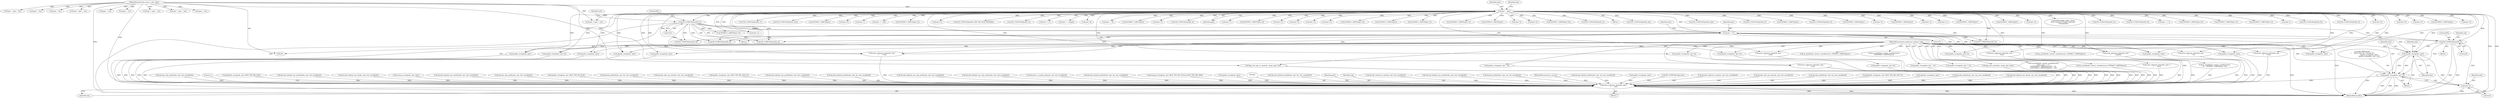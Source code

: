 digraph "0_tcpdump_d10a0f980fe8f9407ab1ffbd612641433ebe175e@pointer" {
"1002479" [label="(Call,ipaddr_string(ndo, tptr))"];
"1000126" [label="(MethodParameterIn,netdissect_options *ndo)"];
"1002468" [label="(Call,ND_TCHECK2(tptr[0], 8))"];
"1002436" [label="(Call,tptr +=5)"];
"1002408" [label="(Call,ND_TCHECK2(tptr[0], 5))"];
"1000142" [label="(Call,tptr = pptr)"];
"1000128" [label="(MethodParameterIn,const u_char *pptr)"];
"1002482" [label="(Call,ipaddr_string(ndo, tptr+4))"];
"1002909" [label="(Call,print_unknown_data(ndo, pptr, \"\n\t    \", len))"];
"1002484" [label="(Call,tptr+4)"];
"1002325" [label="(Call,tptr+6)"];
"1002358" [label="(Call,tptr+4)"];
"1001962" [label="(Call,decode_clnp_prefix(ndo, tptr, buf, sizeof(buf)))"];
"1002848" [label="(Call,EXTRACT_32BITS(tptr))"];
"1002915" [label="(Literal,1)"];
"1002237" [label="(Call,as_printf(ndo, astostr, sizeof(astostr),\n\t\t\t    EXTRACT_32BITS(tptr+2)))"];
"1000401" [label="(Call,as_printf(ndo, astostr, sizeof(astostr), EXTRACT_16BITS(tptr)))"];
"1000909" [label="(Call,ip6addr_string(ndo, tptr+BGP_VPN_RD_LEN))"];
"1002331" [label="(Call,tptr+6)"];
"1002570" [label="(Call,ND_TCHECK2(tptr[0], 3))"];
"1001073" [label="(Call,ND_TCHECK2(tptr[0], tlen))"];
"1002436" [label="(Call,tptr +=5)"];
"1000622" [label="(Call,EXTRACT_16BITS(tptr))"];
"1001786" [label="(Call,decode_labeled_vpn_prefix4(ndo, tptr, buf, sizeof(buf)))"];
"1001930" [label="(Call,decode_labeled_vpn_l2(ndo, tptr, buf, sizeof(buf)))"];
"1000977" [label="(Call,isonsap_string(ndo, tptr, tlen))"];
"1002525" [label="(Call,ND_TCHECK2(tptr[0], 8))"];
"1001262" [label="(Call,decode_labeled_vpn_prefix4(ndo, tptr, buf, sizeof(buf)))"];
"1001615" [label="(Call,print_unknown_data(ndo, tptr, \"\n\t    \", tlen))"];
"1002447" [label="(Call,ND_TCHECK2(tptr[0], 8))"];
"1002415" [label="(Identifier,ndo)"];
"1001534" [label="(Call,decode_clnp_prefix(ndo, tptr, buf, sizeof(buf)))"];
"1000128" [label="(MethodParameterIn,const u_char *pptr)"];
"1002247" [label="(Call,tptr+6)"];
"1002582" [label="(Call,tptr+1)"];
"1002904" [label="(Block,)"];
"1001623" [label="(Call,tptr = pptr + len)"];
"1000815" [label="(Call,ipaddr_string(ndo, tptr+BGP_VPN_RD_LEN))"];
"1001097" [label="(Call,tptr += tlen)"];
"1002536" [label="(Call,ipaddr_string(ndo, tptr))"];
"1001625" [label="(Call,pptr + len)"];
"1002480" [label="(Identifier,ndo)"];
"1001169" [label="(Call,pptr + len)"];
"1001706" [label="(Call,decode_prefix4(ndo, tptr, len, buf, sizeof(buf)))"];
"1002368" [label="(Call,EXTRACT_16BITS(tptr+2))"];
"1002431" [label="(Call,EXTRACT_24BITS(tptr+2))"];
"1002026" [label="(Call,decode_mdt_vpn_nlri(ndo, tptr, buf, sizeof(buf)))"];
"1002243" [label="(Call,tptr+2)"];
"1001640" [label="(Call,ND_TCHECK2(tptr[0], BGP_MP_NLRI_MINSIZE))"];
"1001691" [label="(Call,tptr < pptr + len)"];
"1001038" [label="(Call,ipaddr_string(ndo, tptr+BGP_VPN_RD_LEN+4))"];
"1000615" [label="(Call,ND_TCHECK2(tptr[0], 3))"];
"1001470" [label="(Call,decode_labeled_vpn_prefix6(ndo, tptr, buf, sizeof(buf)))"];
"1000542" [label="(Call,tptr +=4)"];
"1000206" [label="(Call,tptr < pptr + len)"];
"1002640" [label="(Call,tptr += length)"];
"1002485" [label="(Identifier,tptr)"];
"1002205" [label="(Call,tptr+4)"];
"1001746" [label="(Call,decode_labeled_prefix4(ndo, tptr, len, buf, sizeof(buf)))"];
"1002203" [label="(Call,ipaddr_string(ndo, tptr+4))"];
"1002412" [label="(Literal,5)"];
"1002387" [label="(Call,tptr +=8)"];
"1000461" [label="(Call,EXTRACT_32BITS(tptr))"];
"1002354" [label="(Call,tptr+3)"];
"1000421" [label="(Call,as_printf(ndo, astostr, sizeof(astostr),\n\t\t\tEXTRACT_32BITS(tptr)))"];
"1000587" [label="(Call,ND_TCHECK2(tptr[0], 4))"];
"1000144" [label="(Identifier,pptr)"];
"1002315" [label="(Call,tptr+7)"];
"1002357" [label="(Call,EXTRACT_16BITS(tptr+4))"];
"1002369" [label="(Call,tptr+2)"];
"1001994" [label="(Call,decode_labeled_vpn_clnp_prefix(ndo, tptr, buf, sizeof(buf)))"];
"1001566" [label="(Call,decode_labeled_vpn_clnp_prefix(ndo, tptr, buf, sizeof(buf)))"];
"1002349" [label="(Call,tptr+2)"];
"1000428" [label="(Call,ipaddr_string(ndo, tptr + 4))"];
"1002484" [label="(Call,tptr+4)"];
"1002482" [label="(Call,ipaddr_string(ndo, tptr+4))"];
"1002440" [label="(Identifier,tlen)"];
"1002257" [label="(Call,tptr+2)"];
"1002286" [label="(Call,tptr+2)"];
"1000200" [label="(Call,bgp_attr_get_as_size(ndo, atype, pptr, len))"];
"1002199" [label="(Call,EXTRACT_32BITS(tptr+4))"];
"1001294" [label="(Call,decode_rt_routing_info(ndo, tptr, buf, sizeof(buf)))"];
"1000493" [label="(Call,EXTRACT_32BITS(tptr))"];
"1002256" [label="(Call,EXTRACT_32BITS(tptr+2))"];
"1001693" [label="(Call,pptr + len)"];
"1001430" [label="(Call,decode_labeled_prefix6(ndo, tptr, len, buf, sizeof(buf)))"];
"1001018" [label="(Call,isonsap_string(ndo, tptr+BGP_VPN_RD_LEN,tlen-BGP_VPN_RD_LEN))"];
"1002219" [label="(Call,ipaddr_string(ndo, tptr+2))"];
"1002461" [label="(Call,ipaddr_string(ndo, tptr+4))"];
"1002581" [label="(Call,EXTRACT_16BITS(tptr+1))"];
"1002516" [label="(Call,ipaddr_string(ndo, tptr))"];
"1002475" [label="(Identifier,ndo)"];
"1000682" [label="(Call,print_unknown_data(ndo, tptr, \"\n\t    \", tlen))"];
"1000357" [label="(Call,EXTRACT_32BITS(tptr))"];
"1002195" [label="(Call,tptr+2)"];
"1000143" [label="(Identifier,tptr)"];
"1002225" [label="(Call,tptr+6)"];
"1002469" [label="(Call,tptr[0])"];
"1002246" [label="(Call,EXTRACT_16BITS(tptr+6))"];
"1000126" [label="(MethodParameterIn,netdissect_options *ndo)"];
"1002472" [label="(Literal,8)"];
"1002151" [label="(Call,ND_TCHECK2(tptr[0], 2))"];
"1000130" [label="(Block,)"];
"1002473" [label="(Call,ND_PRINT((ndo, \"\n\t      Root-Node %s, P-Group %s\",\n                           ipaddr_string(ndo, tptr),\n                           ipaddr_string(ndo, tptr+4))))"];
"1000385" [label="(Call,ND_TCHECK2(tptr[0], len))"];
"1000142" [label="(Call,tptr = pptr)"];
"1000767" [label="(Call,ipaddr_string(ndo, tptr))"];
"1000463" [label="(Call,ipaddr_string(ndo, tptr + 4))"];
"1002298" [label="(Call,ipaddr_string(ndo, tptr+2))"];
"1002912" [label="(Literal,\"\n\t    \")"];
"1002486" [label="(Literal,4)"];
"1000663" [label="(Call,ND_TCHECK2(tptr[0], tlen))"];
"1002648" [label="(Call,ND_TCHECK2(tptr[0], 4))"];
"1002158" [label="(Call,EXTRACT_16BITS(tptr))"];
"1000486" [label="(Call,ND_TCHECK2(tptr[0], 4))"];
"1002392" [label="(Block,)"];
"1002489" [label="(Call,ND_TCHECK2(tptr[0], 4))"];
"1001858" [label="(Call,decode_labeled_prefix6(ndo, tptr, len, buf, sizeof(buf)))"];
"1000426" [label="(Call,EXTRACT_32BITS(tptr))"];
"1002911" [label="(Identifier,pptr)"];
"1002910" [label="(Identifier,ndo)"];
"1001326" [label="(Call,decode_multicast_vpn(ndo, tptr, buf, sizeof(buf)))"];
"1001898" [label="(Call,decode_labeled_vpn_prefix6(ndo, tptr, buf, sizeof(buf)))"];
"1002200" [label="(Call,tptr+4)"];
"1001390" [label="(Call,decode_prefix6(ndo, tptr, len, buf, sizeof(buf)))"];
"1000129" [label="(MethodParameterIn,u_int len)"];
"1000408" [label="(Call,ipaddr_string(ndo, tptr + 2))"];
"1001092" [label="(Call,print_unknown_data(ndo, tptr, \"\n\t    \", tlen))"];
"1000208" [label="(Call,pptr + len)"];
"1002409" [label="(Call,tptr[0])"];
"1002479" [label="(Call,ipaddr_string(ndo, tptr))"];
"1000406" [label="(Call,EXTRACT_16BITS(tptr))"];
"1002221" [label="(Call,tptr+2)"];
"1001222" [label="(Call,decode_labeled_prefix4(ndo, tptr, len, buf, sizeof(buf)))"];
"1002913" [label="(Identifier,len)"];
"1002505" [label="(Call,ND_TCHECK2(tptr[0], 8))"];
"1000955" [label="(Call,ipaddr_string(ndo, tptr))"];
"1002800" [label="(Call,bgp_attr_print(ndo, atype, tptr, alen))"];
"1002398" [label="(Call,tptr+1)"];
"1002905" [label="(Call,ND_TCHECK2(*pptr,len))"];
"1002668" [label="(Call,EXTRACT_32BITS(tptr))"];
"1002058" [label="(Call,decode_multicast_vpn(ndo, tptr, buf, sizeof(buf)))"];
"1000146" [label="(Identifier,tlen)"];
"1002635" [label="(Call,print_unknown_data(ndo, tptr,\"\n\t      \", length))"];
"1002909" [label="(Call,print_unknown_data(ndo, pptr, \"\n\t    \", len))"];
"1002890" [label="(Call,print_unknown_data(ndo, pptr, \"\n\t    \", len))"];
"1002499" [label="(Call,ipaddr_string(ndo, tptr))"];
"1001647" [label="(Call,EXTRACT_16BITS(tptr))"];
"1000456" [label="(Call,as_printf(ndo, astostr, sizeof(astostr), EXTRACT_32BITS(tptr)))"];
"1002300" [label="(Call,tptr+2)"];
"1002481" [label="(Identifier,tptr)"];
"1002919" [label="(MethodReturn,RET)"];
"1002408" [label="(Call,ND_TCHECK2(tptr[0], 5))"];
"1000170" [label="(Call,tok2str(bgp_origin_values,\n\t\t\t\t\t\t\"Unknown Origin Typecode\",\n\t\t\t\t\t\ttptr[0]))"];
"1001358" [label="(Call,decode_mdt_vpn_nlri(ndo, tptr, buf, sizeof(buf)))"];
"1002432" [label="(Call,tptr+2)"];
"1002552" [label="(Call,print_unknown_data(ndo, tptr, \"\n\t      \", tlen))"];
"1000347" [label="(Call,ND_TCHECK2(tptr[0], 4))"];
"1000557" [label="(Call,ND_TCHECK2(tptr[0], 4))"];
"1001167" [label="(Call,tptr < pptr + len)"];
"1002468" [label="(Call,ND_TCHECK2(tptr[0], 8))"];
"1002483" [label="(Identifier,ndo)"];
"1002585" [label="(Call,tptr += 3)"];
"1002224" [label="(Call,EXTRACT_16BITS(tptr+6))"];
"1000258" [label="(Call,as_printf(ndo, astostr, sizeof(astostr),\n\t\t\t\tas_size == 2 ?\n\t\t\t\tEXTRACT_16BITS(&tptr[2 + i]) :\n\t\t\t\tEXTRACT_32BITS(&tptr[2 + i])))"];
"1002378" [label="(Call,print_unknown_data(ndo, tptr, \"\n\t      \", 8))"];
"1002242" [label="(Call,EXTRACT_32BITS(tptr+2))"];
"1002119" [label="(Call,tptr = pptr + len)"];
"1002444" [label="(Block,)"];
"1002194" [label="(Call,EXTRACT_16BITS(tptr+2))"];
"1000598" [label="(Call,ipaddr_string(ndo, tptr))"];
"1002663" [label="(Call,as_printf(ndo, astostr, sizeof(astostr), EXTRACT_32BITS(tptr)))"];
"1002091" [label="(Call,tptr-3)"];
"1000445" [label="(Call,ND_TCHECK2(tptr[0], 8))"];
"1002458" [label="(Call,ipaddr_string(ndo, tptr))"];
"1002437" [label="(Identifier,tptr)"];
"1002478" [label="(Block,)"];
"1000321" [label="(Call,ND_TCHECK2(tptr[0], 4))"];
"1001818" [label="(Call,decode_prefix6(ndo, tptr, len, buf, sizeof(buf)))"];
"1001058" [label="(Call,ip6addr_string(ndo, tptr+BGP_VPN_RD_LEN+3))"];
"1002438" [label="(Literal,5)"];
"1000331" [label="(Call,ipaddr_string(ndo, tptr))"];
"1000861" [label="(Call,ip6addr_string(ndo, tptr))"];
"1000567" [label="(Call,ipaddr_string(ndo, tptr))"];
"1001182" [label="(Call,decode_prefix4(ndo, tptr, len, buf, sizeof(buf)))"];
"1002121" [label="(Call,pptr + len)"];
"1002109" [label="(Call,print_unknown_data(ndo, tptr-3, \"\n\t    \", tlen))"];
"1002308" [label="(Call,tptr+6)"];
"1002284" [label="(Call,ipaddr_string(ndo, tptr+2))"];
"1001502" [label="(Call,decode_labeled_vpn_l2(ndo, tptr, buf, sizeof(buf)))"];
"1002479" -> "1002478"  [label="AST: "];
"1002479" -> "1002481"  [label="CFG: "];
"1002480" -> "1002479"  [label="AST: "];
"1002481" -> "1002479"  [label="AST: "];
"1002483" -> "1002479"  [label="CFG: "];
"1002479" -> "1002919"  [label="DDG: "];
"1000126" -> "1002479"  [label="DDG: "];
"1002468" -> "1002479"  [label="DDG: "];
"1000142" -> "1002479"  [label="DDG: "];
"1002436" -> "1002479"  [label="DDG: "];
"1002479" -> "1002482"  [label="DDG: "];
"1002479" -> "1002482"  [label="DDG: "];
"1002479" -> "1002484"  [label="DDG: "];
"1000126" -> "1000125"  [label="AST: "];
"1000126" -> "1002919"  [label="DDG: "];
"1000126" -> "1000200"  [label="DDG: "];
"1000126" -> "1000258"  [label="DDG: "];
"1000126" -> "1000331"  [label="DDG: "];
"1000126" -> "1000401"  [label="DDG: "];
"1000126" -> "1000408"  [label="DDG: "];
"1000126" -> "1000421"  [label="DDG: "];
"1000126" -> "1000428"  [label="DDG: "];
"1000126" -> "1000456"  [label="DDG: "];
"1000126" -> "1000463"  [label="DDG: "];
"1000126" -> "1000567"  [label="DDG: "];
"1000126" -> "1000598"  [label="DDG: "];
"1000126" -> "1000682"  [label="DDG: "];
"1000126" -> "1001092"  [label="DDG: "];
"1000126" -> "1001615"  [label="DDG: "];
"1000126" -> "1002109"  [label="DDG: "];
"1000126" -> "1002203"  [label="DDG: "];
"1000126" -> "1002219"  [label="DDG: "];
"1000126" -> "1002237"  [label="DDG: "];
"1000126" -> "1002284"  [label="DDG: "];
"1000126" -> "1002298"  [label="DDG: "];
"1000126" -> "1002378"  [label="DDG: "];
"1000126" -> "1002458"  [label="DDG: "];
"1000126" -> "1002461"  [label="DDG: "];
"1000126" -> "1002482"  [label="DDG: "];
"1000126" -> "1002499"  [label="DDG: "];
"1000126" -> "1002516"  [label="DDG: "];
"1000126" -> "1002536"  [label="DDG: "];
"1000126" -> "1002552"  [label="DDG: "];
"1000126" -> "1002635"  [label="DDG: "];
"1000126" -> "1002663"  [label="DDG: "];
"1000126" -> "1002800"  [label="DDG: "];
"1000126" -> "1002890"  [label="DDG: "];
"1000126" -> "1002909"  [label="DDG: "];
"1002468" -> "1002444"  [label="AST: "];
"1002468" -> "1002472"  [label="CFG: "];
"1002469" -> "1002468"  [label="AST: "];
"1002472" -> "1002468"  [label="AST: "];
"1002475" -> "1002468"  [label="CFG: "];
"1002468" -> "1002919"  [label="DDG: "];
"1002468" -> "1002919"  [label="DDG: "];
"1002436" -> "1002468"  [label="DDG: "];
"1000142" -> "1002468"  [label="DDG: "];
"1002408" -> "1002468"  [label="DDG: "];
"1002468" -> "1002482"  [label="DDG: "];
"1002468" -> "1002484"  [label="DDG: "];
"1002436" -> "1002392"  [label="AST: "];
"1002436" -> "1002438"  [label="CFG: "];
"1002437" -> "1002436"  [label="AST: "];
"1002438" -> "1002436"  [label="AST: "];
"1002440" -> "1002436"  [label="CFG: "];
"1002436" -> "1002919"  [label="DDG: "];
"1002408" -> "1002436"  [label="DDG: "];
"1000142" -> "1002436"  [label="DDG: "];
"1002436" -> "1002447"  [label="DDG: "];
"1002436" -> "1002458"  [label="DDG: "];
"1002436" -> "1002489"  [label="DDG: "];
"1002436" -> "1002499"  [label="DDG: "];
"1002436" -> "1002505"  [label="DDG: "];
"1002436" -> "1002516"  [label="DDG: "];
"1002436" -> "1002525"  [label="DDG: "];
"1002436" -> "1002536"  [label="DDG: "];
"1002436" -> "1002552"  [label="DDG: "];
"1002408" -> "1002392"  [label="AST: "];
"1002408" -> "1002412"  [label="CFG: "];
"1002409" -> "1002408"  [label="AST: "];
"1002412" -> "1002408"  [label="AST: "];
"1002415" -> "1002408"  [label="CFG: "];
"1002408" -> "1002919"  [label="DDG: "];
"1002408" -> "1002919"  [label="DDG: "];
"1000142" -> "1002408"  [label="DDG: "];
"1002408" -> "1002431"  [label="DDG: "];
"1002408" -> "1002432"  [label="DDG: "];
"1002408" -> "1002447"  [label="DDG: "];
"1002408" -> "1002489"  [label="DDG: "];
"1002408" -> "1002505"  [label="DDG: "];
"1002408" -> "1002525"  [label="DDG: "];
"1002408" -> "1002552"  [label="DDG: "];
"1000142" -> "1000130"  [label="AST: "];
"1000142" -> "1000144"  [label="CFG: "];
"1000143" -> "1000142"  [label="AST: "];
"1000144" -> "1000142"  [label="AST: "];
"1000146" -> "1000142"  [label="CFG: "];
"1000142" -> "1002919"  [label="DDG: "];
"1000142" -> "1002919"  [label="DDG: "];
"1000128" -> "1000142"  [label="DDG: "];
"1000142" -> "1000170"  [label="DDG: "];
"1000142" -> "1000206"  [label="DDG: "];
"1000142" -> "1000321"  [label="DDG: "];
"1000142" -> "1000331"  [label="DDG: "];
"1000142" -> "1000347"  [label="DDG: "];
"1000142" -> "1000357"  [label="DDG: "];
"1000142" -> "1000385"  [label="DDG: "];
"1000142" -> "1000406"  [label="DDG: "];
"1000142" -> "1000426"  [label="DDG: "];
"1000142" -> "1000445"  [label="DDG: "];
"1000142" -> "1000461"  [label="DDG: "];
"1000142" -> "1000486"  [label="DDG: "];
"1000142" -> "1000493"  [label="DDG: "];
"1000142" -> "1000542"  [label="DDG: "];
"1000142" -> "1000557"  [label="DDG: "];
"1000142" -> "1000567"  [label="DDG: "];
"1000142" -> "1000587"  [label="DDG: "];
"1000142" -> "1000598"  [label="DDG: "];
"1000142" -> "1000615"  [label="DDG: "];
"1000142" -> "1000622"  [label="DDG: "];
"1000142" -> "1000663"  [label="DDG: "];
"1000142" -> "1000682"  [label="DDG: "];
"1000142" -> "1001073"  [label="DDG: "];
"1000142" -> "1001092"  [label="DDG: "];
"1000142" -> "1001097"  [label="DDG: "];
"1000142" -> "1001615"  [label="DDG: "];
"1000142" -> "1001640"  [label="DDG: "];
"1000142" -> "1001647"  [label="DDG: "];
"1000142" -> "1002091"  [label="DDG: "];
"1000142" -> "1002151"  [label="DDG: "];
"1000142" -> "1002158"  [label="DDG: "];
"1000142" -> "1002194"  [label="DDG: "];
"1000142" -> "1002195"  [label="DDG: "];
"1000142" -> "1002199"  [label="DDG: "];
"1000142" -> "1002200"  [label="DDG: "];
"1000142" -> "1002203"  [label="DDG: "];
"1000142" -> "1002205"  [label="DDG: "];
"1000142" -> "1002219"  [label="DDG: "];
"1000142" -> "1002221"  [label="DDG: "];
"1000142" -> "1002224"  [label="DDG: "];
"1000142" -> "1002225"  [label="DDG: "];
"1000142" -> "1002242"  [label="DDG: "];
"1000142" -> "1002243"  [label="DDG: "];
"1000142" -> "1002246"  [label="DDG: "];
"1000142" -> "1002247"  [label="DDG: "];
"1000142" -> "1002256"  [label="DDG: "];
"1000142" -> "1002257"  [label="DDG: "];
"1000142" -> "1002284"  [label="DDG: "];
"1000142" -> "1002286"  [label="DDG: "];
"1000142" -> "1002298"  [label="DDG: "];
"1000142" -> "1002300"  [label="DDG: "];
"1000142" -> "1002308"  [label="DDG: "];
"1000142" -> "1002315"  [label="DDG: "];
"1000142" -> "1002325"  [label="DDG: "];
"1000142" -> "1002331"  [label="DDG: "];
"1000142" -> "1002349"  [label="DDG: "];
"1000142" -> "1002354"  [label="DDG: "];
"1000142" -> "1002357"  [label="DDG: "];
"1000142" -> "1002358"  [label="DDG: "];
"1000142" -> "1002368"  [label="DDG: "];
"1000142" -> "1002369"  [label="DDG: "];
"1000142" -> "1002378"  [label="DDG: "];
"1000142" -> "1002387"  [label="DDG: "];
"1000142" -> "1002398"  [label="DDG: "];
"1000142" -> "1002431"  [label="DDG: "];
"1000142" -> "1002432"  [label="DDG: "];
"1000142" -> "1002447"  [label="DDG: "];
"1000142" -> "1002458"  [label="DDG: "];
"1000142" -> "1002489"  [label="DDG: "];
"1000142" -> "1002499"  [label="DDG: "];
"1000142" -> "1002505"  [label="DDG: "];
"1000142" -> "1002516"  [label="DDG: "];
"1000142" -> "1002525"  [label="DDG: "];
"1000142" -> "1002536"  [label="DDG: "];
"1000142" -> "1002552"  [label="DDG: "];
"1000142" -> "1002570"  [label="DDG: "];
"1000142" -> "1002581"  [label="DDG: "];
"1000142" -> "1002582"  [label="DDG: "];
"1000142" -> "1002585"  [label="DDG: "];
"1000142" -> "1002635"  [label="DDG: "];
"1000142" -> "1002640"  [label="DDG: "];
"1000142" -> "1002648"  [label="DDG: "];
"1000142" -> "1002668"  [label="DDG: "];
"1000142" -> "1002848"  [label="DDG: "];
"1000128" -> "1000125"  [label="AST: "];
"1000128" -> "1002919"  [label="DDG: "];
"1000128" -> "1000200"  [label="DDG: "];
"1000128" -> "1000206"  [label="DDG: "];
"1000128" -> "1000208"  [label="DDG: "];
"1000128" -> "1001167"  [label="DDG: "];
"1000128" -> "1001169"  [label="DDG: "];
"1000128" -> "1001623"  [label="DDG: "];
"1000128" -> "1001625"  [label="DDG: "];
"1000128" -> "1001691"  [label="DDG: "];
"1000128" -> "1001693"  [label="DDG: "];
"1000128" -> "1002119"  [label="DDG: "];
"1000128" -> "1002121"  [label="DDG: "];
"1000128" -> "1002890"  [label="DDG: "];
"1000128" -> "1002909"  [label="DDG: "];
"1002482" -> "1002478"  [label="AST: "];
"1002482" -> "1002484"  [label="CFG: "];
"1002483" -> "1002482"  [label="AST: "];
"1002484" -> "1002482"  [label="AST: "];
"1002473" -> "1002482"  [label="CFG: "];
"1002482" -> "1002919"  [label="DDG: "];
"1002482" -> "1002919"  [label="DDG: "];
"1002482" -> "1002919"  [label="DDG: "];
"1002482" -> "1002909"  [label="DDG: "];
"1002909" -> "1002904"  [label="AST: "];
"1002909" -> "1002913"  [label="CFG: "];
"1002910" -> "1002909"  [label="AST: "];
"1002911" -> "1002909"  [label="AST: "];
"1002912" -> "1002909"  [label="AST: "];
"1002913" -> "1002909"  [label="AST: "];
"1002915" -> "1002909"  [label="CFG: "];
"1002909" -> "1002919"  [label="DDG: "];
"1002909" -> "1002919"  [label="DDG: "];
"1002909" -> "1002919"  [label="DDG: "];
"1002909" -> "1002919"  [label="DDG: "];
"1000682" -> "1002909"  [label="DDG: "];
"1002058" -> "1002909"  [label="DDG: "];
"1001018" -> "1002909"  [label="DDG: "];
"1001706" -> "1002909"  [label="DDG: "];
"1002026" -> "1002909"  [label="DDG: "];
"1001470" -> "1002909"  [label="DDG: "];
"1002552" -> "1002909"  [label="DDG: "];
"1001390" -> "1002909"  [label="DDG: "];
"1000861" -> "1002909"  [label="DDG: "];
"1002890" -> "1002909"  [label="DDG: "];
"1002890" -> "1002909"  [label="DDG: "];
"1000258" -> "1002909"  [label="DDG: "];
"1001294" -> "1002909"  [label="DDG: "];
"1002461" -> "1002909"  [label="DDG: "];
"1001566" -> "1002909"  [label="DDG: "];
"1001222" -> "1002909"  [label="DDG: "];
"1000815" -> "1002909"  [label="DDG: "];
"1001858" -> "1002909"  [label="DDG: "];
"1001818" -> "1002909"  [label="DDG: "];
"1000200" -> "1002909"  [label="DDG: "];
"1000200" -> "1002909"  [label="DDG: "];
"1000598" -> "1002909"  [label="DDG: "];
"1001746" -> "1002909"  [label="DDG: "];
"1002284" -> "1002909"  [label="DDG: "];
"1001534" -> "1002909"  [label="DDG: "];
"1000567" -> "1002909"  [label="DDG: "];
"1001962" -> "1002909"  [label="DDG: "];
"1002219" -> "1002909"  [label="DDG: "];
"1000408" -> "1002909"  [label="DDG: "];
"1002663" -> "1002909"  [label="DDG: "];
"1002635" -> "1002909"  [label="DDG: "];
"1001358" -> "1002909"  [label="DDG: "];
"1001786" -> "1002909"  [label="DDG: "];
"1002203" -> "1002909"  [label="DDG: "];
"1001262" -> "1002909"  [label="DDG: "];
"1000331" -> "1002909"  [label="DDG: "];
"1002536" -> "1002909"  [label="DDG: "];
"1001898" -> "1002909"  [label="DDG: "];
"1002499" -> "1002909"  [label="DDG: "];
"1002298" -> "1002909"  [label="DDG: "];
"1001615" -> "1002909"  [label="DDG: "];
"1001182" -> "1002909"  [label="DDG: "];
"1002378" -> "1002909"  [label="DDG: "];
"1000909" -> "1002909"  [label="DDG: "];
"1000463" -> "1002909"  [label="DDG: "];
"1002109" -> "1002909"  [label="DDG: "];
"1002516" -> "1002909"  [label="DDG: "];
"1002237" -> "1002909"  [label="DDG: "];
"1001092" -> "1002909"  [label="DDG: "];
"1002800" -> "1002909"  [label="DDG: "];
"1001930" -> "1002909"  [label="DDG: "];
"1001058" -> "1002909"  [label="DDG: "];
"1001326" -> "1002909"  [label="DDG: "];
"1000977" -> "1002909"  [label="DDG: "];
"1000955" -> "1002909"  [label="DDG: "];
"1000428" -> "1002909"  [label="DDG: "];
"1001994" -> "1002909"  [label="DDG: "];
"1000767" -> "1002909"  [label="DDG: "];
"1001038" -> "1002909"  [label="DDG: "];
"1001430" -> "1002909"  [label="DDG: "];
"1001502" -> "1002909"  [label="DDG: "];
"1002905" -> "1002909"  [label="DDG: "];
"1000129" -> "1002909"  [label="DDG: "];
"1002484" -> "1002486"  [label="CFG: "];
"1002485" -> "1002484"  [label="AST: "];
"1002486" -> "1002484"  [label="AST: "];
"1002484" -> "1002919"  [label="DDG: "];
}
